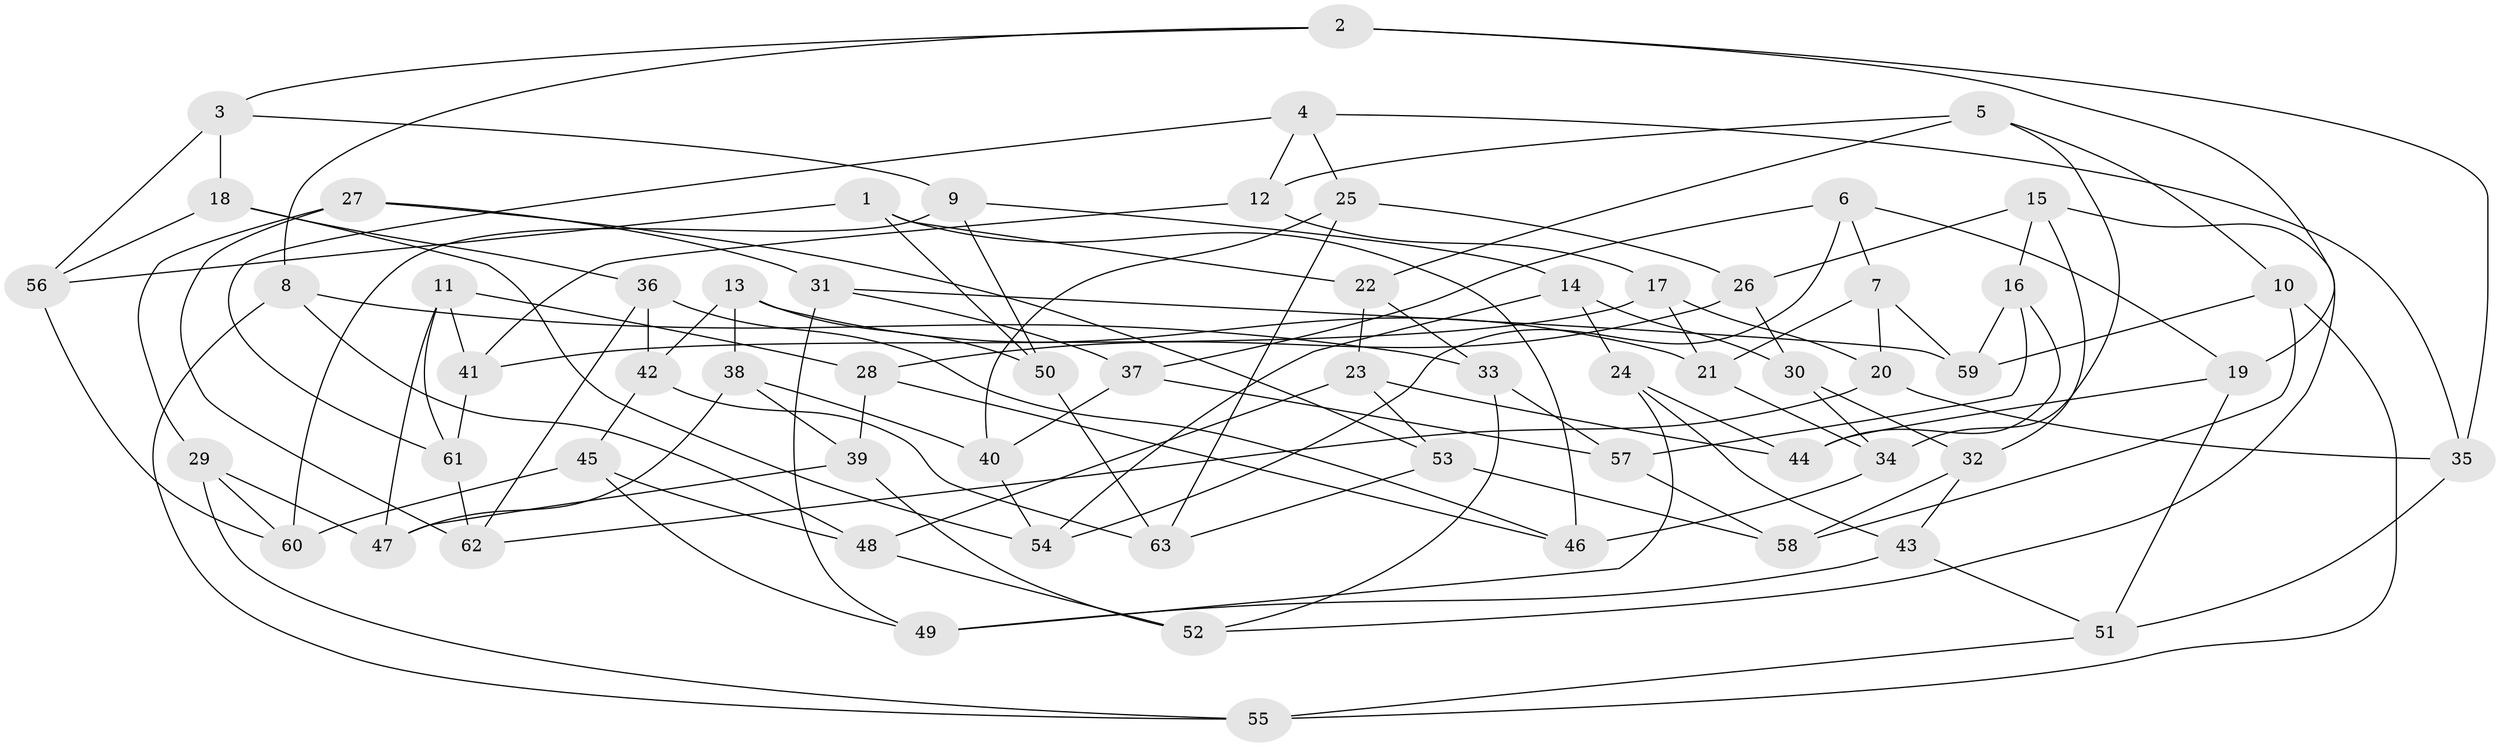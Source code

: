 // coarse degree distribution, {4: 0.2, 6: 0.5714285714285714, 5: 0.22857142857142856}
// Generated by graph-tools (version 1.1) at 2025/52/02/27/25 19:52:34]
// undirected, 63 vertices, 126 edges
graph export_dot {
graph [start="1"]
  node [color=gray90,style=filled];
  1;
  2;
  3;
  4;
  5;
  6;
  7;
  8;
  9;
  10;
  11;
  12;
  13;
  14;
  15;
  16;
  17;
  18;
  19;
  20;
  21;
  22;
  23;
  24;
  25;
  26;
  27;
  28;
  29;
  30;
  31;
  32;
  33;
  34;
  35;
  36;
  37;
  38;
  39;
  40;
  41;
  42;
  43;
  44;
  45;
  46;
  47;
  48;
  49;
  50;
  51;
  52;
  53;
  54;
  55;
  56;
  57;
  58;
  59;
  60;
  61;
  62;
  63;
  1 -- 50;
  1 -- 22;
  1 -- 46;
  1 -- 56;
  2 -- 35;
  2 -- 3;
  2 -- 19;
  2 -- 8;
  3 -- 56;
  3 -- 18;
  3 -- 9;
  4 -- 35;
  4 -- 25;
  4 -- 12;
  4 -- 61;
  5 -- 34;
  5 -- 12;
  5 -- 10;
  5 -- 22;
  6 -- 37;
  6 -- 54;
  6 -- 19;
  6 -- 7;
  7 -- 21;
  7 -- 59;
  7 -- 20;
  8 -- 48;
  8 -- 33;
  8 -- 55;
  9 -- 60;
  9 -- 50;
  9 -- 14;
  10 -- 55;
  10 -- 58;
  10 -- 59;
  11 -- 47;
  11 -- 61;
  11 -- 28;
  11 -- 41;
  12 -- 41;
  12 -- 17;
  13 -- 21;
  13 -- 42;
  13 -- 50;
  13 -- 38;
  14 -- 30;
  14 -- 54;
  14 -- 24;
  15 -- 32;
  15 -- 26;
  15 -- 16;
  15 -- 52;
  16 -- 59;
  16 -- 44;
  16 -- 57;
  17 -- 21;
  17 -- 20;
  17 -- 41;
  18 -- 54;
  18 -- 56;
  18 -- 36;
  19 -- 44;
  19 -- 51;
  20 -- 35;
  20 -- 62;
  21 -- 34;
  22 -- 23;
  22 -- 33;
  23 -- 53;
  23 -- 48;
  23 -- 44;
  24 -- 49;
  24 -- 44;
  24 -- 43;
  25 -- 40;
  25 -- 63;
  25 -- 26;
  26 -- 30;
  26 -- 28;
  27 -- 53;
  27 -- 62;
  27 -- 31;
  27 -- 29;
  28 -- 39;
  28 -- 46;
  29 -- 55;
  29 -- 47;
  29 -- 60;
  30 -- 32;
  30 -- 34;
  31 -- 59;
  31 -- 49;
  31 -- 37;
  32 -- 58;
  32 -- 43;
  33 -- 57;
  33 -- 52;
  34 -- 46;
  35 -- 51;
  36 -- 42;
  36 -- 46;
  36 -- 62;
  37 -- 40;
  37 -- 57;
  38 -- 47;
  38 -- 39;
  38 -- 40;
  39 -- 52;
  39 -- 47;
  40 -- 54;
  41 -- 61;
  42 -- 45;
  42 -- 63;
  43 -- 49;
  43 -- 51;
  45 -- 60;
  45 -- 49;
  45 -- 48;
  48 -- 52;
  50 -- 63;
  51 -- 55;
  53 -- 58;
  53 -- 63;
  56 -- 60;
  57 -- 58;
  61 -- 62;
}
